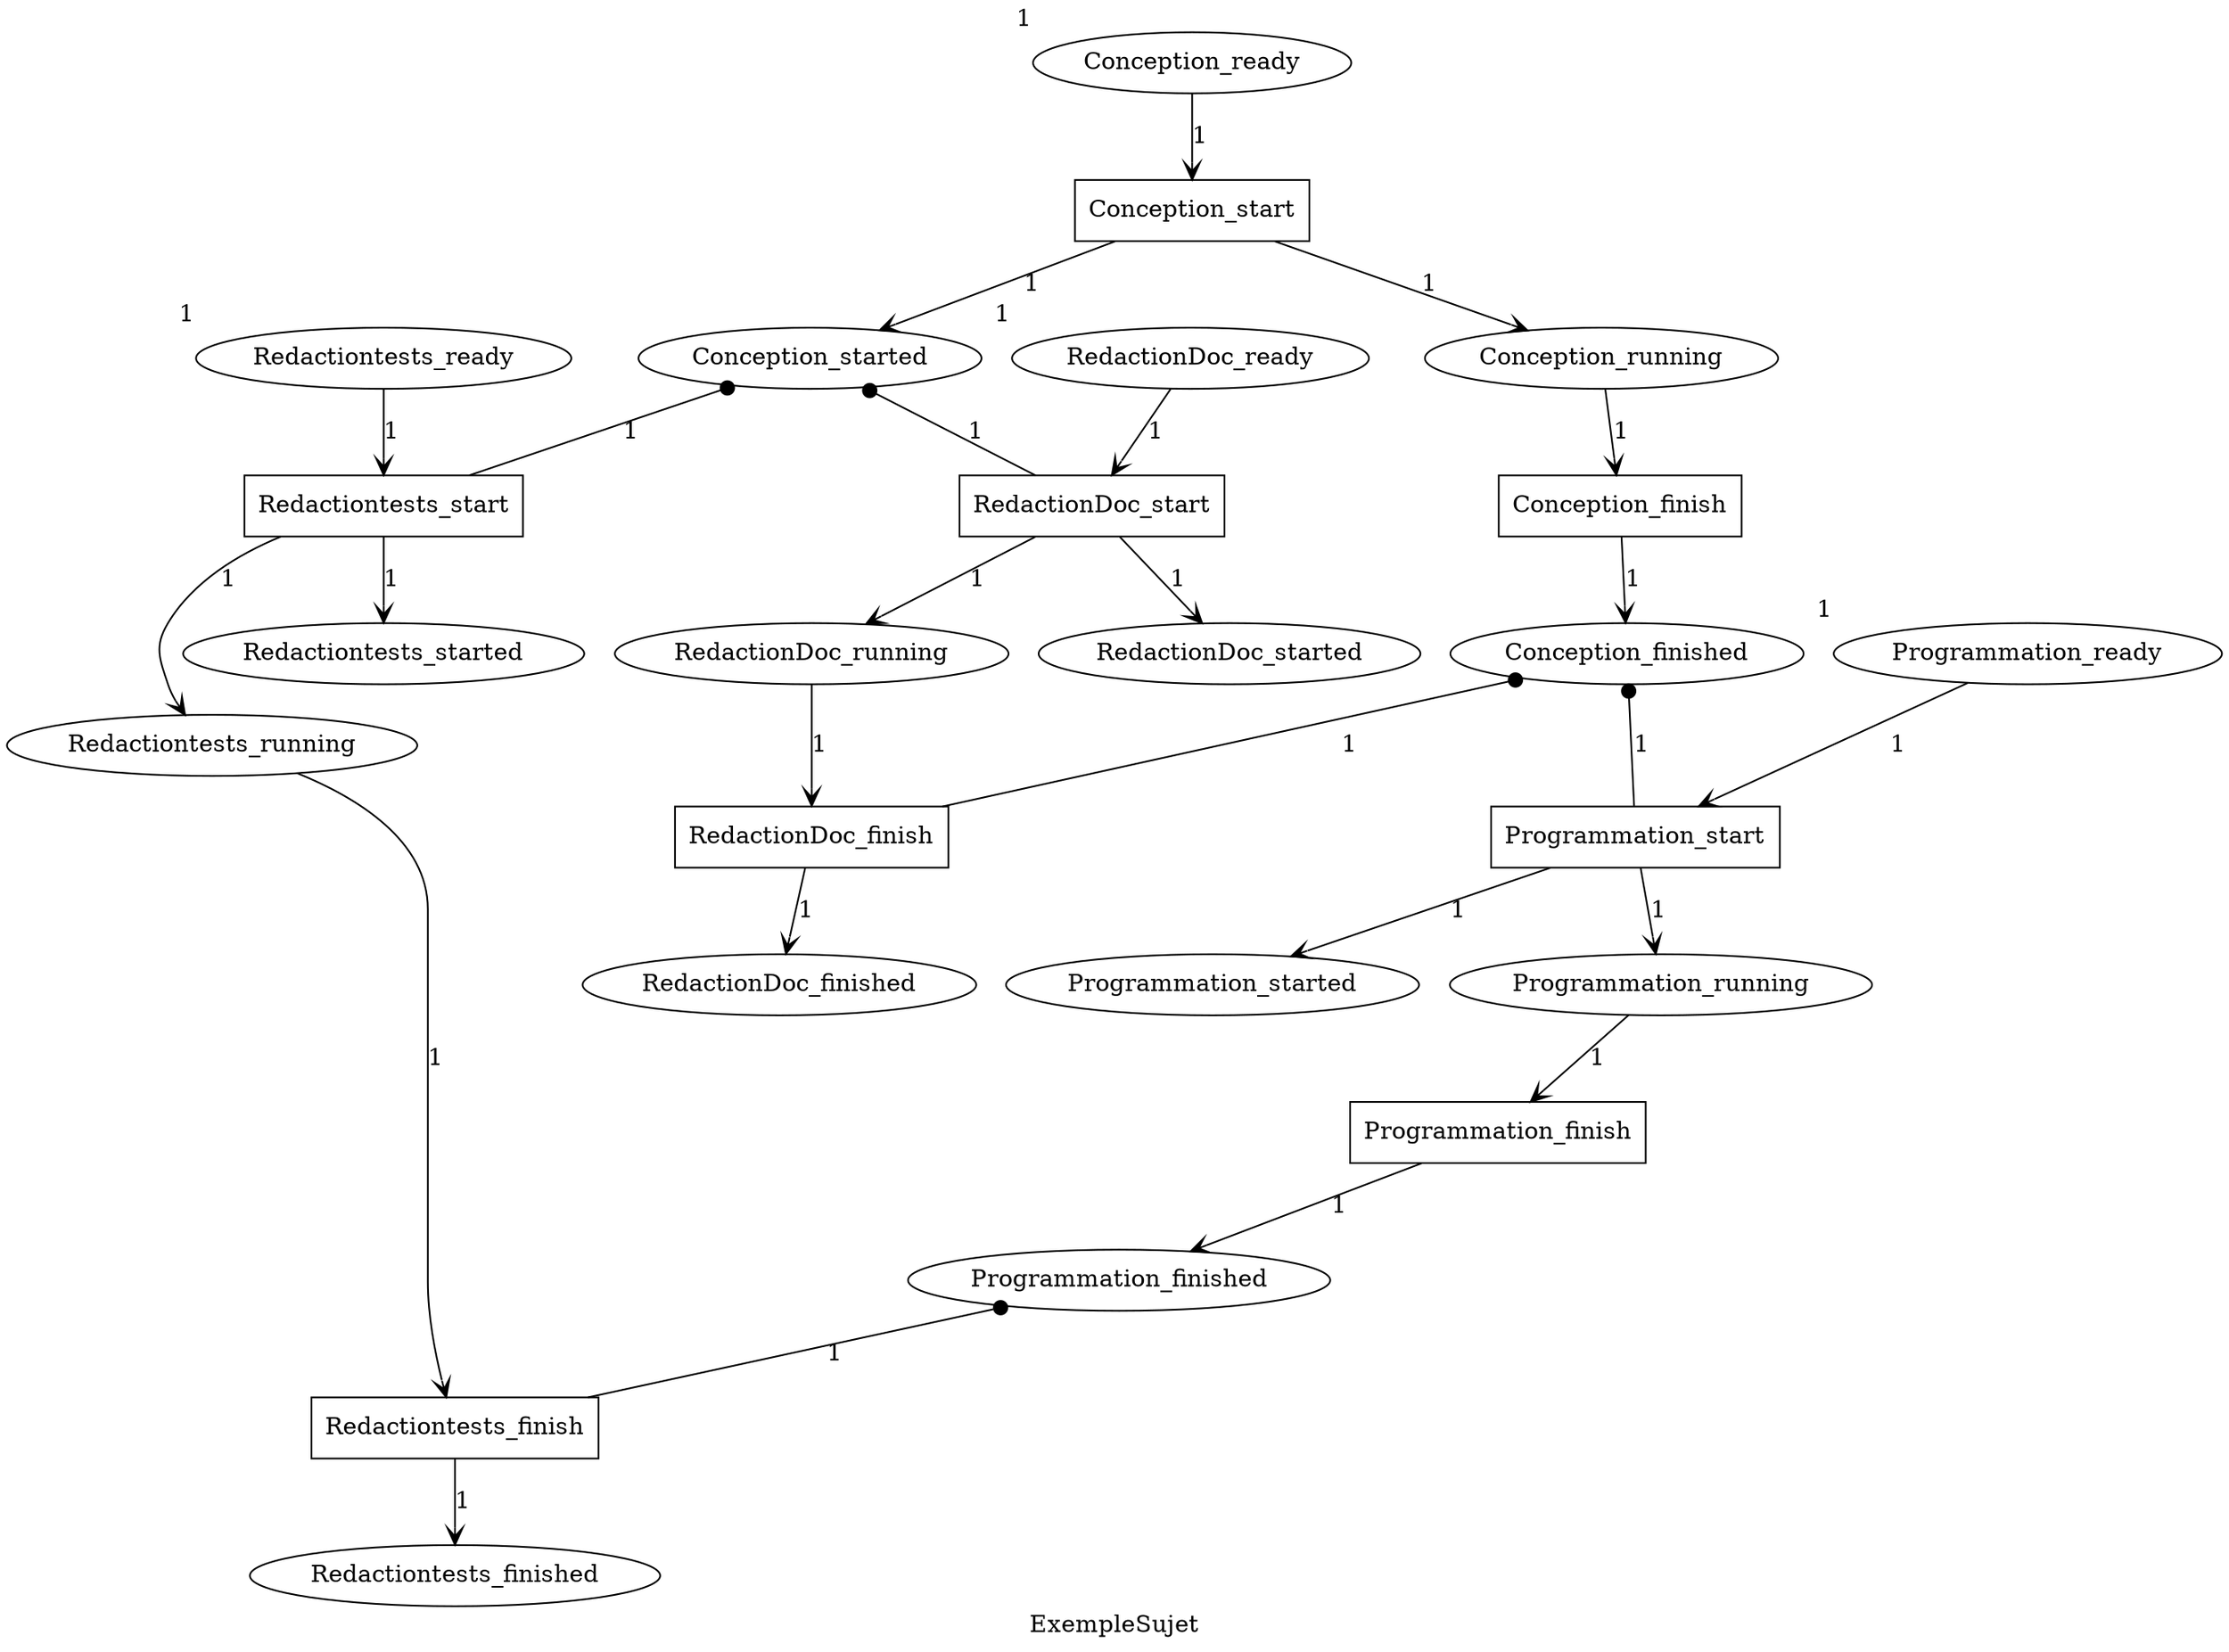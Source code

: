 digraph ExempleSujet {
label=ExempleSujet

Redactiontests_ready [xlabel=1];
Redactiontests_started ;
Redactiontests_running ;
Redactiontests_finished ;
Redactiontests_start [shape=rectangle];
Redactiontests_finish [shape=rectangle];
Conception_ready [xlabel=1];
Conception_started ;
Conception_running ;
Conception_finished ;
Conception_start [shape=rectangle];
Conception_finish [shape=rectangle];
Programmation_ready [xlabel=1];
Programmation_started ;
Programmation_running ;
Programmation_finished ;
Programmation_start [shape=rectangle];
Programmation_finish [shape=rectangle];
RedactionDoc_ready [xlabel=1];
RedactionDoc_started ;
RedactionDoc_running ;
RedactionDoc_finished ;
RedactionDoc_start [shape=rectangle];
RedactionDoc_finish [shape=rectangle];

Redactiontests_ready -> Redactiontests_start  [arrowhead=vee]  [label=1];
Redactiontests_start -> Redactiontests_running  [arrowhead=vee]  [label=1];
Redactiontests_start -> Redactiontests_started  [arrowhead=vee]  [label=1];
Redactiontests_running -> Redactiontests_finish  [arrowhead=vee]  [label=1];
Redactiontests_finish -> Redactiontests_finished  [arrowhead=vee]  [label=1];
Conception_ready -> Conception_start  [arrowhead=vee]  [label=1];
Conception_start -> Conception_running  [arrowhead=vee]  [label=1];
Conception_start -> Conception_started  [arrowhead=vee]  [label=1];
Conception_running -> Conception_finish  [arrowhead=vee]  [label=1];
Conception_finish -> Conception_finished  [arrowhead=vee]  [label=1];
Programmation_ready -> Programmation_start  [arrowhead=vee]  [label=1];
Programmation_start -> Programmation_running  [arrowhead=vee]  [label=1];
Programmation_start -> Programmation_started  [arrowhead=vee]  [label=1];
Programmation_running -> Programmation_finish  [arrowhead=vee]  [label=1];
Programmation_finish -> Programmation_finished  [arrowhead=vee]  [label=1];
RedactionDoc_ready -> RedactionDoc_start  [arrowhead=vee]  [label=1];
RedactionDoc_start -> RedactionDoc_running  [arrowhead=vee]  [label=1];
RedactionDoc_start -> RedactionDoc_started  [arrowhead=vee]  [label=1];
RedactionDoc_running -> RedactionDoc_finish  [arrowhead=vee]  [label=1];
RedactionDoc_finish -> RedactionDoc_finished  [arrowhead=vee]  [label=1];
Conception_finished -> RedactionDoc_finish [dir=back] [arrowtail=dot]  [label=1];
Conception_started -> RedactionDoc_start [dir=back] [arrowtail=dot]  [label=1];
Conception_finished -> Programmation_start [dir=back] [arrowtail=dot]  [label=1];
Conception_started -> Redactiontests_start [dir=back] [arrowtail=dot]  [label=1];
Programmation_finished -> Redactiontests_finish [dir=back] [arrowtail=dot]  [label=1];

}
